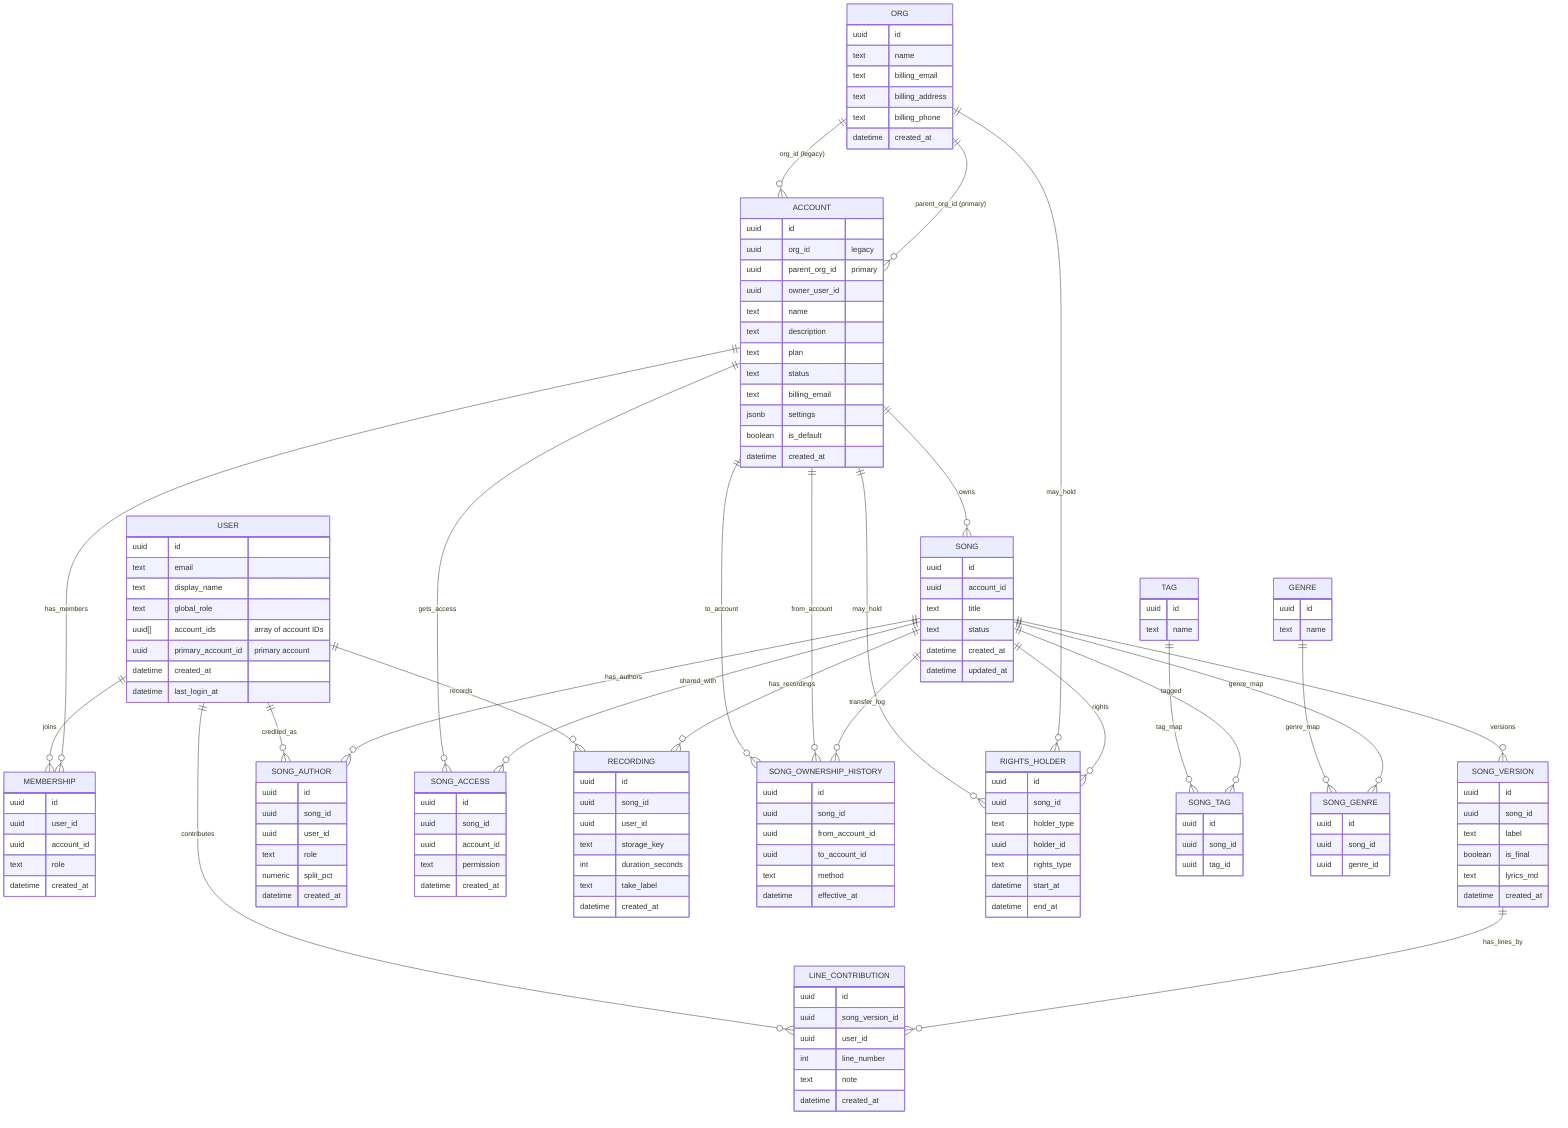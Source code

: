erDiagram
  USER {
    uuid id
    text email
    text display_name
    text global_role
    uuid[] account_ids "array of account IDs"
    uuid primary_account_id "primary account"
    datetime created_at
    datetime last_login_at
  }

  ORG {
    uuid id
    text name
    text billing_email
    text billing_address
    text billing_phone
    datetime created_at
  }

  ACCOUNT {
    uuid id
    uuid org_id "legacy"
    uuid parent_org_id "primary"
    uuid owner_user_id
    text name
    text description
    text plan
    text status
    text billing_email
    jsonb settings
    boolean is_default
    datetime created_at
  }

  MEMBERSHIP {
    uuid id
    uuid user_id
    uuid account_id
    text role
    datetime created_at
  }

  SONG {
    uuid id
    uuid account_id
    text title
    text status
    datetime created_at
    datetime updated_at
  }

  SONG_VERSION {
    uuid id
    uuid song_id
    text label
    boolean is_final
    text lyrics_md
    datetime created_at
  }

  SONG_AUTHOR {
    uuid id
    uuid song_id
    uuid user_id
    text role
    numeric split_pct
    datetime created_at
  }

  SONG_ACCESS {
    uuid id
    uuid song_id
    uuid account_id
    text permission
    datetime created_at
  }

  LINE_CONTRIBUTION {
    uuid id
    uuid song_version_id
    uuid user_id
    int line_number
    text note
    datetime created_at
  }

  RECORDING {
    uuid id
    uuid song_id
    uuid user_id
    text storage_key
    int duration_seconds
    text take_label
    datetime created_at
  }

  SONG_OWNERSHIP_HISTORY {
    uuid id
    uuid song_id
    uuid from_account_id
    uuid to_account_id
    text method
    datetime effective_at
  }

  RIGHTS_HOLDER {
    uuid id
    uuid song_id
    text holder_type
    uuid holder_id
    text rights_type
    datetime start_at
    datetime end_at
  }

  TAG {
    uuid id
    text name
  }

  SONG_TAG {
    uuid id
    uuid song_id
    uuid tag_id
  }

  GENRE {
    uuid id
    text name
  }

  SONG_GENRE {
    uuid id
    uuid song_id
    uuid genre_id
  }

  %% Relationships
  ORG ||--o{ ACCOUNT : "parent_org_id (primary)"
  ORG ||--o{ ACCOUNT : "org_id (legacy)"
  ACCOUNT ||--o{ MEMBERSHIP : has_members
  USER ||--o{ MEMBERSHIP : joins
  ACCOUNT ||--o{ SONG : owns
  SONG ||--o{ SONG_VERSION : versions
  SONG ||--o{ SONG_AUTHOR : has_authors
  USER ||--o{ SONG_AUTHOR : credited_as
  SONG ||--o{ SONG_ACCESS : shared_with
  ACCOUNT ||--o{ SONG_ACCESS : gets_access
  SONG_VERSION ||--o{ LINE_CONTRIBUTION : has_lines_by
  USER ||--o{ LINE_CONTRIBUTION : contributes
  SONG ||--o{ RECORDING : has_recordings
  USER ||--o{ RECORDING : records
  SONG ||--o{ SONG_OWNERSHIP_HISTORY : transfer_log
  ACCOUNT ||--o{ SONG_OWNERSHIP_HISTORY : from_account
  ACCOUNT ||--o{ SONG_OWNERSHIP_HISTORY : to_account
  SONG ||--o{ RIGHTS_HOLDER : rights
  ORG ||--o{ RIGHTS_HOLDER : may_hold
  ACCOUNT ||--o{ RIGHTS_HOLDER : may_hold
  SONG ||--o{ SONG_TAG : tagged
  TAG ||--o{ SONG_TAG : tag_map
  SONG ||--o{ SONG_GENRE : genre_map
  GENRE ||--o{ SONG_GENRE : genre_map